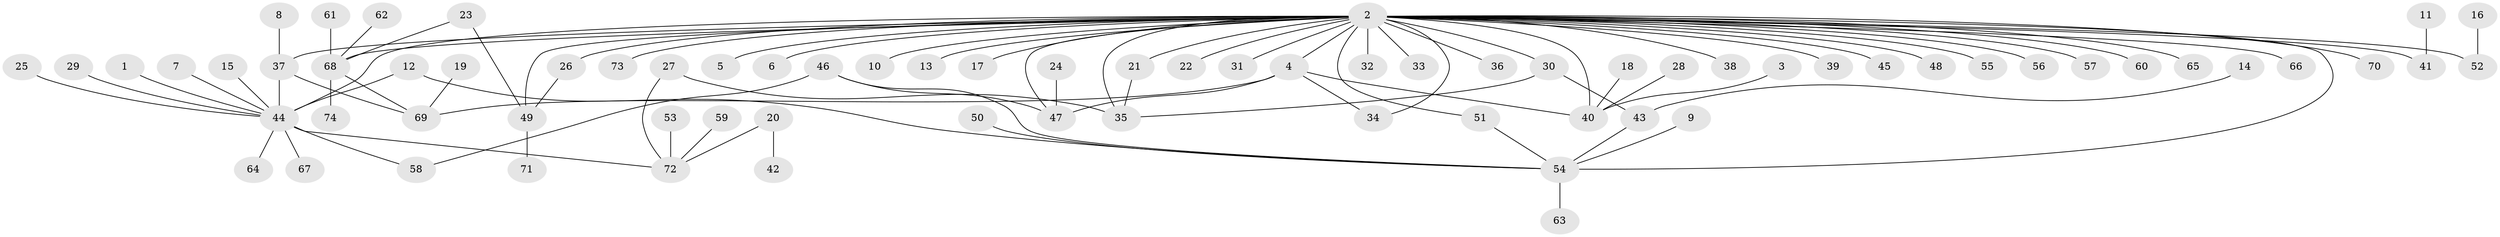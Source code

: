 // original degree distribution, {29: 0.006756756756756757, 21: 0.006756756756756757, 14: 0.006756756756756757, 9: 0.006756756756756757, 6: 0.02702702702702703, 4: 0.05405405405405406, 2: 0.18243243243243243, 7: 0.013513513513513514, 3: 0.11486486486486487, 1: 0.5675675675675675, 5: 0.013513513513513514}
// Generated by graph-tools (version 1.1) at 2025/25/03/09/25 03:25:54]
// undirected, 74 vertices, 89 edges
graph export_dot {
graph [start="1"]
  node [color=gray90,style=filled];
  1;
  2;
  3;
  4;
  5;
  6;
  7;
  8;
  9;
  10;
  11;
  12;
  13;
  14;
  15;
  16;
  17;
  18;
  19;
  20;
  21;
  22;
  23;
  24;
  25;
  26;
  27;
  28;
  29;
  30;
  31;
  32;
  33;
  34;
  35;
  36;
  37;
  38;
  39;
  40;
  41;
  42;
  43;
  44;
  45;
  46;
  47;
  48;
  49;
  50;
  51;
  52;
  53;
  54;
  55;
  56;
  57;
  58;
  59;
  60;
  61;
  62;
  63;
  64;
  65;
  66;
  67;
  68;
  69;
  70;
  71;
  72;
  73;
  74;
  1 -- 44 [weight=1.0];
  2 -- 4 [weight=2.0];
  2 -- 5 [weight=1.0];
  2 -- 6 [weight=1.0];
  2 -- 10 [weight=1.0];
  2 -- 13 [weight=1.0];
  2 -- 17 [weight=1.0];
  2 -- 21 [weight=1.0];
  2 -- 22 [weight=1.0];
  2 -- 26 [weight=1.0];
  2 -- 30 [weight=1.0];
  2 -- 31 [weight=1.0];
  2 -- 32 [weight=1.0];
  2 -- 33 [weight=1.0];
  2 -- 34 [weight=1.0];
  2 -- 35 [weight=1.0];
  2 -- 36 [weight=1.0];
  2 -- 37 [weight=1.0];
  2 -- 38 [weight=1.0];
  2 -- 39 [weight=2.0];
  2 -- 40 [weight=1.0];
  2 -- 41 [weight=1.0];
  2 -- 44 [weight=2.0];
  2 -- 45 [weight=1.0];
  2 -- 47 [weight=1.0];
  2 -- 48 [weight=1.0];
  2 -- 49 [weight=2.0];
  2 -- 51 [weight=1.0];
  2 -- 52 [weight=1.0];
  2 -- 54 [weight=2.0];
  2 -- 55 [weight=1.0];
  2 -- 56 [weight=1.0];
  2 -- 57 [weight=1.0];
  2 -- 60 [weight=1.0];
  2 -- 65 [weight=1.0];
  2 -- 66 [weight=1.0];
  2 -- 68 [weight=1.0];
  2 -- 70 [weight=1.0];
  2 -- 73 [weight=1.0];
  3 -- 40 [weight=1.0];
  4 -- 34 [weight=1.0];
  4 -- 40 [weight=1.0];
  4 -- 47 [weight=1.0];
  4 -- 69 [weight=1.0];
  7 -- 44 [weight=1.0];
  8 -- 37 [weight=1.0];
  9 -- 54 [weight=1.0];
  11 -- 41 [weight=1.0];
  12 -- 44 [weight=1.0];
  12 -- 54 [weight=1.0];
  14 -- 43 [weight=1.0];
  15 -- 44 [weight=1.0];
  16 -- 52 [weight=1.0];
  18 -- 40 [weight=1.0];
  19 -- 69 [weight=1.0];
  20 -- 42 [weight=1.0];
  20 -- 72 [weight=1.0];
  21 -- 35 [weight=1.0];
  23 -- 49 [weight=1.0];
  23 -- 68 [weight=1.0];
  24 -- 47 [weight=1.0];
  25 -- 44 [weight=1.0];
  26 -- 49 [weight=1.0];
  27 -- 35 [weight=1.0];
  27 -- 72 [weight=1.0];
  28 -- 40 [weight=1.0];
  29 -- 44 [weight=1.0];
  30 -- 35 [weight=1.0];
  30 -- 43 [weight=1.0];
  37 -- 44 [weight=1.0];
  37 -- 69 [weight=1.0];
  43 -- 54 [weight=1.0];
  44 -- 58 [weight=1.0];
  44 -- 64 [weight=1.0];
  44 -- 67 [weight=1.0];
  44 -- 72 [weight=1.0];
  46 -- 47 [weight=1.0];
  46 -- 54 [weight=1.0];
  46 -- 58 [weight=1.0];
  49 -- 71 [weight=1.0];
  50 -- 54 [weight=1.0];
  51 -- 54 [weight=1.0];
  53 -- 72 [weight=1.0];
  54 -- 63 [weight=1.0];
  59 -- 72 [weight=1.0];
  61 -- 68 [weight=1.0];
  62 -- 68 [weight=1.0];
  68 -- 69 [weight=1.0];
  68 -- 74 [weight=1.0];
}
